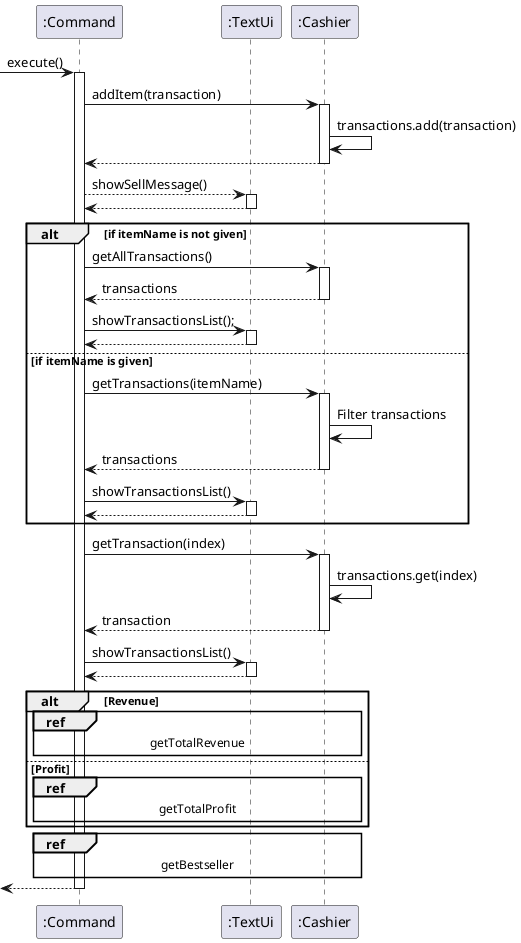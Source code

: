 @startuml
participant ":Command" as Command
participant ":TextUi" as TextUi
participant ":Cashier" as Cashier

-> Command: execute()
activate Command
Command -> Cashier: addItem(transaction)
activate Cashier
Cashier -> Cashier: transactions.add(transaction)
return
Command --> TextUi: showSellMessage()
activate TextUi
return
alt if itemName is not given
Command -> Cashier: getAllTransactions()
activate Cashier
return transactions
Command -> TextUi : showTransactionsList();
activate TextUi
return
else if itemName is given
Command -> Cashier: getTransactions(itemName)
activate Cashier
Cashier -> Cashier: Filter transactions
return transactions
Command -> TextUi: showTransactionsList()
activate TextUi
return
end

Command -> Cashier: getTransaction(index)
activate Cashier
Cashier -> Cashier: transactions.get(index)
return transaction
Command -> TextUi: showTransactionsList()
activate TextUi
return

alt Revenue
    ref over Command, Cashier: getTotalRevenue
else Profit
    ref over Command, Cashier: getTotalProfit
end

ref over Command, Cashier: getBestseller

return
@enduml